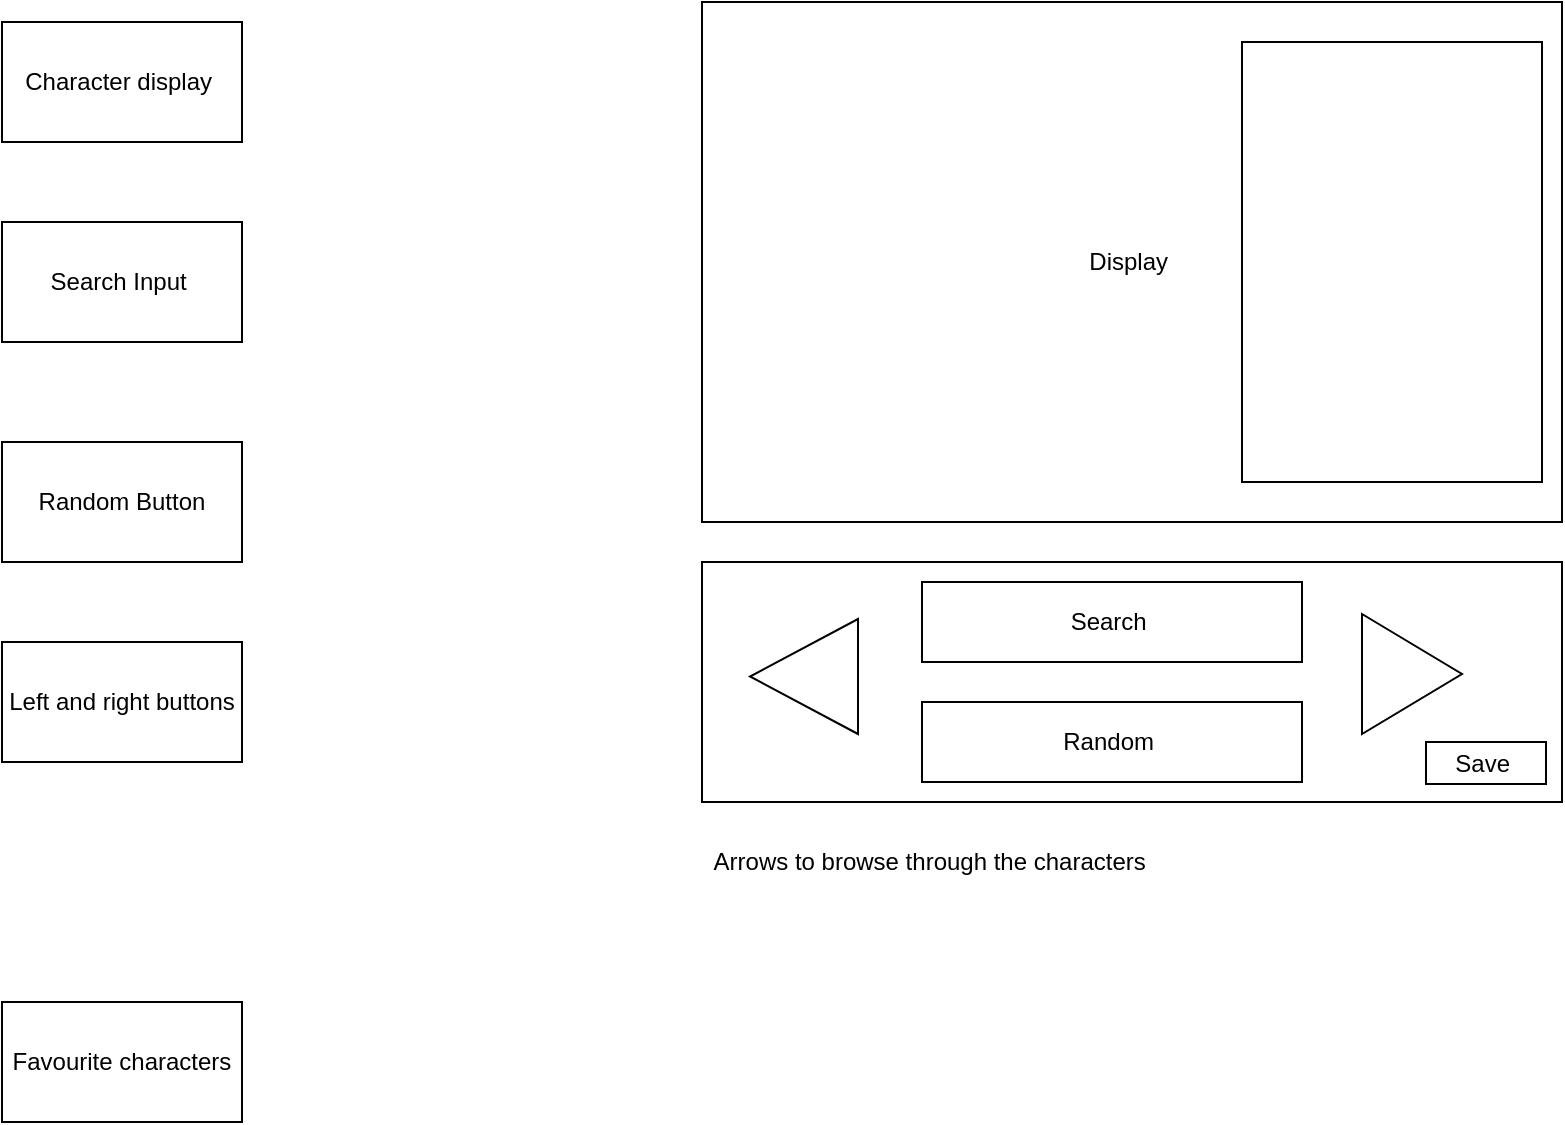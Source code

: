 <mxfile>
    <diagram id="DuzS6vk3EcTOTqPeLQNd" name="Page-1">
        <mxGraphModel dx="728" dy="627" grid="1" gridSize="10" guides="1" tooltips="1" connect="1" arrows="1" fold="1" page="1" pageScale="1" pageWidth="827" pageHeight="1169" math="0" shadow="0">
            <root>
                <mxCell id="0"/>
                <mxCell id="1" parent="0"/>
                <mxCell id="16" value="" style="rounded=0;whiteSpace=wrap;html=1;" vertex="1" parent="1">
                    <mxGeometry x="390" y="310" width="430" height="120" as="geometry"/>
                </mxCell>
                <mxCell id="2" value="Character display&amp;nbsp;" style="rounded=0;whiteSpace=wrap;html=1;" vertex="1" parent="1">
                    <mxGeometry x="40" y="40" width="120" height="60" as="geometry"/>
                </mxCell>
                <mxCell id="3" value="Search Input&amp;nbsp;" style="rounded=0;whiteSpace=wrap;html=1;" vertex="1" parent="1">
                    <mxGeometry x="40" y="140" width="120" height="60" as="geometry"/>
                </mxCell>
                <mxCell id="4" value="Random Button" style="rounded=0;whiteSpace=wrap;html=1;" vertex="1" parent="1">
                    <mxGeometry x="40" y="250" width="120" height="60" as="geometry"/>
                </mxCell>
                <mxCell id="5" value="Left and right buttons" style="rounded=0;whiteSpace=wrap;html=1;" vertex="1" parent="1">
                    <mxGeometry x="40" y="350" width="120" height="60" as="geometry"/>
                </mxCell>
                <mxCell id="6" value="Favourite characters" style="rounded=0;whiteSpace=wrap;html=1;" vertex="1" parent="1">
                    <mxGeometry x="40" y="530" width="120" height="60" as="geometry"/>
                </mxCell>
                <mxCell id="7" value="Display&amp;nbsp;" style="rounded=0;whiteSpace=wrap;html=1;" vertex="1" parent="1">
                    <mxGeometry x="390" y="30" width="430" height="260" as="geometry"/>
                </mxCell>
                <mxCell id="9" value="" style="rounded=0;whiteSpace=wrap;html=1;" vertex="1" parent="1">
                    <mxGeometry x="660" y="50" width="150" height="220" as="geometry"/>
                </mxCell>
                <mxCell id="10" value="Search&amp;nbsp;" style="rounded=0;whiteSpace=wrap;html=1;" vertex="1" parent="1">
                    <mxGeometry x="500" y="320" width="190" height="40" as="geometry"/>
                </mxCell>
                <mxCell id="11" value="Random&amp;nbsp;" style="rounded=0;whiteSpace=wrap;html=1;" vertex="1" parent="1">
                    <mxGeometry x="500" y="380" width="190" height="40" as="geometry"/>
                </mxCell>
                <mxCell id="12" value="" style="triangle;whiteSpace=wrap;html=1;" vertex="1" parent="1">
                    <mxGeometry x="720" y="336" width="50" height="60" as="geometry"/>
                </mxCell>
                <mxCell id="13" value="" style="triangle;whiteSpace=wrap;html=1;rotation=-180;" vertex="1" parent="1">
                    <mxGeometry x="414" y="338.5" width="54" height="57.5" as="geometry"/>
                </mxCell>
                <mxCell id="14" value="Arrows to browse through the characters&amp;nbsp;" style="text;html=1;align=center;verticalAlign=middle;resizable=0;points=[];autosize=1;strokeColor=none;fillColor=none;" vertex="1" parent="1">
                    <mxGeometry x="390" y="450" width="230" height="20" as="geometry"/>
                </mxCell>
                <mxCell id="17" value="Save&amp;nbsp;" style="rounded=0;whiteSpace=wrap;html=1;" vertex="1" parent="1">
                    <mxGeometry x="752" y="400" width="60" height="21" as="geometry"/>
                </mxCell>
            </root>
        </mxGraphModel>
    </diagram>
</mxfile>
